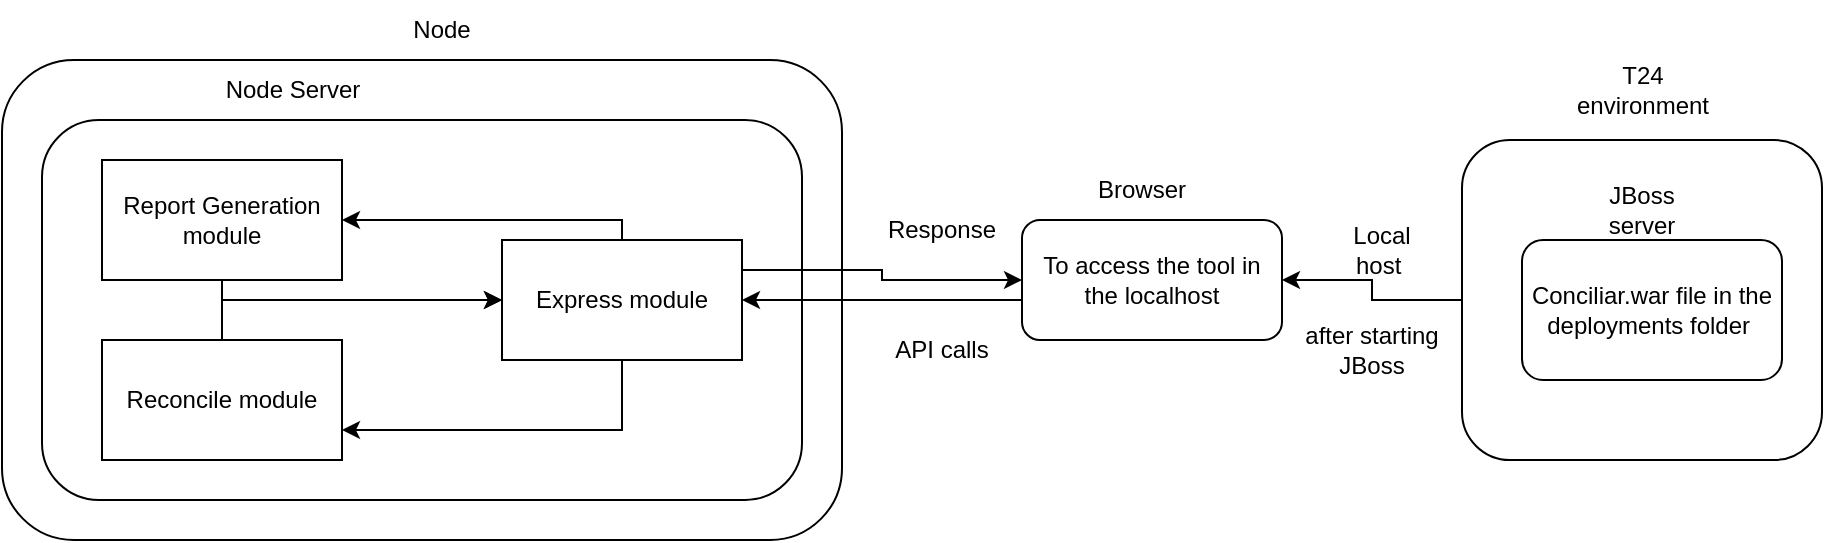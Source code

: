 <mxfile version="20.6.2" type="github">
  <diagram id="1JszpzKx4Nlch1pfEvc2" name="Page-1">
    <mxGraphModel dx="821" dy="482" grid="1" gridSize="10" guides="1" tooltips="1" connect="1" arrows="1" fold="1" page="1" pageScale="1" pageWidth="850" pageHeight="1100" math="0" shadow="0">
      <root>
        <mxCell id="0" />
        <mxCell id="1" parent="0" />
        <mxCell id="x7HF9Xr3tOMW_H2zMtuC-1" value="" style="rounded=1;whiteSpace=wrap;html=1;" vertex="1" parent="1">
          <mxGeometry x="80" y="80" width="420" height="240" as="geometry" />
        </mxCell>
        <mxCell id="x7HF9Xr3tOMW_H2zMtuC-2" value="Node" style="text;html=1;strokeColor=none;fillColor=none;align=center;verticalAlign=middle;whiteSpace=wrap;rounded=0;" vertex="1" parent="1">
          <mxGeometry x="250" y="50" width="100" height="30" as="geometry" />
        </mxCell>
        <mxCell id="x7HF9Xr3tOMW_H2zMtuC-5" value="" style="rounded=1;whiteSpace=wrap;html=1;" vertex="1" parent="1">
          <mxGeometry x="100" y="110" width="380" height="190" as="geometry" />
        </mxCell>
        <mxCell id="x7HF9Xr3tOMW_H2zMtuC-34" style="edgeStyle=orthogonalEdgeStyle;rounded=0;orthogonalLoop=1;jettySize=auto;html=1;entryX=0;entryY=0.5;entryDx=0;entryDy=0;" edge="1" parent="1" source="x7HF9Xr3tOMW_H2zMtuC-4" target="x7HF9Xr3tOMW_H2zMtuC-9">
          <mxGeometry relative="1" as="geometry">
            <Array as="points">
              <mxPoint x="190" y="200" />
            </Array>
          </mxGeometry>
        </mxCell>
        <mxCell id="x7HF9Xr3tOMW_H2zMtuC-4" value="Reconcile module" style="rounded=0;whiteSpace=wrap;html=1;" vertex="1" parent="1">
          <mxGeometry x="130" y="220" width="120" height="60" as="geometry" />
        </mxCell>
        <mxCell id="x7HF9Xr3tOMW_H2zMtuC-28" style="edgeStyle=orthogonalEdgeStyle;rounded=0;orthogonalLoop=1;jettySize=auto;html=1;" edge="1" parent="1" source="x7HF9Xr3tOMW_H2zMtuC-3" target="x7HF9Xr3tOMW_H2zMtuC-9">
          <mxGeometry relative="1" as="geometry">
            <Array as="points">
              <mxPoint x="190" y="200" />
            </Array>
          </mxGeometry>
        </mxCell>
        <mxCell id="x7HF9Xr3tOMW_H2zMtuC-3" value="Report Generation module" style="rounded=0;whiteSpace=wrap;html=1;" vertex="1" parent="1">
          <mxGeometry x="130" y="130" width="120" height="60" as="geometry" />
        </mxCell>
        <mxCell id="x7HF9Xr3tOMW_H2zMtuC-7" value="Node Server" style="text;html=1;strokeColor=none;fillColor=none;align=center;verticalAlign=middle;whiteSpace=wrap;rounded=0;" vertex="1" parent="1">
          <mxGeometry x="182.5" y="80" width="85" height="30" as="geometry" />
        </mxCell>
        <mxCell id="x7HF9Xr3tOMW_H2zMtuC-37" style="edgeStyle=orthogonalEdgeStyle;rounded=0;orthogonalLoop=1;jettySize=auto;html=1;entryX=1;entryY=0.75;entryDx=0;entryDy=0;" edge="1" parent="1" source="x7HF9Xr3tOMW_H2zMtuC-9" target="x7HF9Xr3tOMW_H2zMtuC-4">
          <mxGeometry relative="1" as="geometry">
            <Array as="points">
              <mxPoint x="390" y="265" />
            </Array>
          </mxGeometry>
        </mxCell>
        <mxCell id="x7HF9Xr3tOMW_H2zMtuC-40" style="edgeStyle=orthogonalEdgeStyle;rounded=0;orthogonalLoop=1;jettySize=auto;html=1;entryX=1;entryY=0.5;entryDx=0;entryDy=0;exitX=0.5;exitY=0;exitDx=0;exitDy=0;" edge="1" parent="1" source="x7HF9Xr3tOMW_H2zMtuC-9" target="x7HF9Xr3tOMW_H2zMtuC-3">
          <mxGeometry relative="1" as="geometry">
            <Array as="points">
              <mxPoint x="390" y="160" />
            </Array>
          </mxGeometry>
        </mxCell>
        <mxCell id="x7HF9Xr3tOMW_H2zMtuC-44" style="edgeStyle=orthogonalEdgeStyle;rounded=0;orthogonalLoop=1;jettySize=auto;html=1;exitX=1;exitY=0.25;exitDx=0;exitDy=0;entryX=0;entryY=0.5;entryDx=0;entryDy=0;" edge="1" parent="1" source="x7HF9Xr3tOMW_H2zMtuC-9" target="x7HF9Xr3tOMW_H2zMtuC-14">
          <mxGeometry relative="1" as="geometry" />
        </mxCell>
        <mxCell id="x7HF9Xr3tOMW_H2zMtuC-9" value="Express module" style="rounded=0;whiteSpace=wrap;html=1;" vertex="1" parent="1">
          <mxGeometry x="330" y="170" width="120" height="60" as="geometry" />
        </mxCell>
        <mxCell id="x7HF9Xr3tOMW_H2zMtuC-48" style="edgeStyle=orthogonalEdgeStyle;rounded=0;orthogonalLoop=1;jettySize=auto;html=1;exitX=0;exitY=0.5;exitDx=0;exitDy=0;entryX=1;entryY=0.5;entryDx=0;entryDy=0;" edge="1" parent="1" source="x7HF9Xr3tOMW_H2zMtuC-10" target="x7HF9Xr3tOMW_H2zMtuC-14">
          <mxGeometry relative="1" as="geometry" />
        </mxCell>
        <mxCell id="x7HF9Xr3tOMW_H2zMtuC-10" value="" style="rounded=1;whiteSpace=wrap;html=1;" vertex="1" parent="1">
          <mxGeometry x="810" y="120" width="180" height="160" as="geometry" />
        </mxCell>
        <mxCell id="x7HF9Xr3tOMW_H2zMtuC-11" value="T24 environment" style="text;html=1;strokeColor=none;fillColor=none;align=center;verticalAlign=middle;whiteSpace=wrap;rounded=0;" vertex="1" parent="1">
          <mxGeometry x="857.5" y="80" width="85" height="30" as="geometry" />
        </mxCell>
        <mxCell id="x7HF9Xr3tOMW_H2zMtuC-12" value="Conciliar.war file in the deployments folder&amp;nbsp;" style="rounded=1;whiteSpace=wrap;html=1;" vertex="1" parent="1">
          <mxGeometry x="840" y="170" width="130" height="70" as="geometry" />
        </mxCell>
        <mxCell id="x7HF9Xr3tOMW_H2zMtuC-13" value="JBoss server" style="text;html=1;strokeColor=none;fillColor=none;align=center;verticalAlign=middle;whiteSpace=wrap;rounded=0;" vertex="1" parent="1">
          <mxGeometry x="865" y="140" width="70" height="30" as="geometry" />
        </mxCell>
        <mxCell id="x7HF9Xr3tOMW_H2zMtuC-41" style="edgeStyle=orthogonalEdgeStyle;rounded=0;orthogonalLoop=1;jettySize=auto;html=1;entryX=1;entryY=0.5;entryDx=0;entryDy=0;" edge="1" parent="1" source="x7HF9Xr3tOMW_H2zMtuC-14" target="x7HF9Xr3tOMW_H2zMtuC-9">
          <mxGeometry relative="1" as="geometry">
            <Array as="points">
              <mxPoint x="560" y="200" />
              <mxPoint x="560" y="200" />
            </Array>
          </mxGeometry>
        </mxCell>
        <mxCell id="x7HF9Xr3tOMW_H2zMtuC-14" value="To access the tool in the localhost" style="rounded=1;whiteSpace=wrap;html=1;" vertex="1" parent="1">
          <mxGeometry x="590" y="160" width="130" height="60" as="geometry" />
        </mxCell>
        <mxCell id="x7HF9Xr3tOMW_H2zMtuC-15" value="Browser" style="text;html=1;strokeColor=none;fillColor=none;align=center;verticalAlign=middle;whiteSpace=wrap;rounded=0;" vertex="1" parent="1">
          <mxGeometry x="620" y="130" width="60" height="30" as="geometry" />
        </mxCell>
        <mxCell id="x7HF9Xr3tOMW_H2zMtuC-43" style="edgeStyle=orthogonalEdgeStyle;rounded=0;orthogonalLoop=1;jettySize=auto;html=1;exitX=0.5;exitY=1;exitDx=0;exitDy=0;" edge="1" parent="1" source="x7HF9Xr3tOMW_H2zMtuC-14" target="x7HF9Xr3tOMW_H2zMtuC-14">
          <mxGeometry relative="1" as="geometry" />
        </mxCell>
        <mxCell id="x7HF9Xr3tOMW_H2zMtuC-45" value="API calls" style="text;html=1;strokeColor=none;fillColor=none;align=center;verticalAlign=middle;whiteSpace=wrap;rounded=0;" vertex="1" parent="1">
          <mxGeometry x="520" y="210" width="60" height="30" as="geometry" />
        </mxCell>
        <mxCell id="x7HF9Xr3tOMW_H2zMtuC-46" value="Response" style="text;html=1;strokeColor=none;fillColor=none;align=center;verticalAlign=middle;whiteSpace=wrap;rounded=0;" vertex="1" parent="1">
          <mxGeometry x="520" y="150" width="60" height="30" as="geometry" />
        </mxCell>
        <mxCell id="x7HF9Xr3tOMW_H2zMtuC-47" value="Local host&amp;nbsp;" style="text;html=1;strokeColor=none;fillColor=none;align=center;verticalAlign=middle;whiteSpace=wrap;rounded=0;" vertex="1" parent="1">
          <mxGeometry x="740" y="160" width="60" height="30" as="geometry" />
        </mxCell>
        <mxCell id="x7HF9Xr3tOMW_H2zMtuC-49" value="after starting JBoss" style="text;html=1;strokeColor=none;fillColor=none;align=center;verticalAlign=middle;whiteSpace=wrap;rounded=0;" vertex="1" parent="1">
          <mxGeometry x="730" y="210" width="70" height="30" as="geometry" />
        </mxCell>
      </root>
    </mxGraphModel>
  </diagram>
</mxfile>
